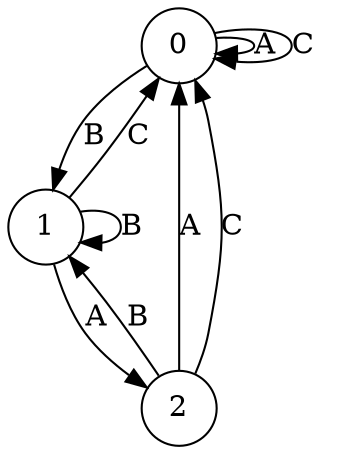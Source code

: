 digraph g {
  node [shape=circle];
  0 -> 0 [label=A]
  0 -> 1 [label=B]
  0 -> 0 [label=C]
  1 -> 2 [label=A]
  1 -> 1 [label=B]
  1 -> 0 [label=C]
  2 -> 0 [label=A]
  2 -> 1 [label=B]
  2 -> 0 [label=C]
}
